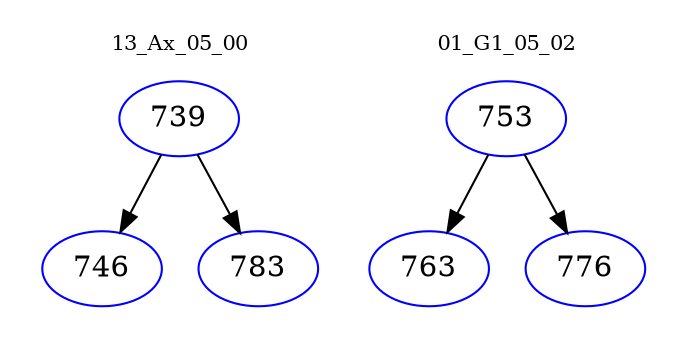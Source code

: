 digraph{
subgraph cluster_0 {
color = white
label = "13_Ax_05_00";
fontsize=10;
T0_739 [label="739", color="blue"]
T0_739 -> T0_746 [color="black"]
T0_746 [label="746", color="blue"]
T0_739 -> T0_783 [color="black"]
T0_783 [label="783", color="blue"]
}
subgraph cluster_1 {
color = white
label = "01_G1_05_02";
fontsize=10;
T1_753 [label="753", color="blue"]
T1_753 -> T1_763 [color="black"]
T1_763 [label="763", color="blue"]
T1_753 -> T1_776 [color="black"]
T1_776 [label="776", color="blue"]
}
}
